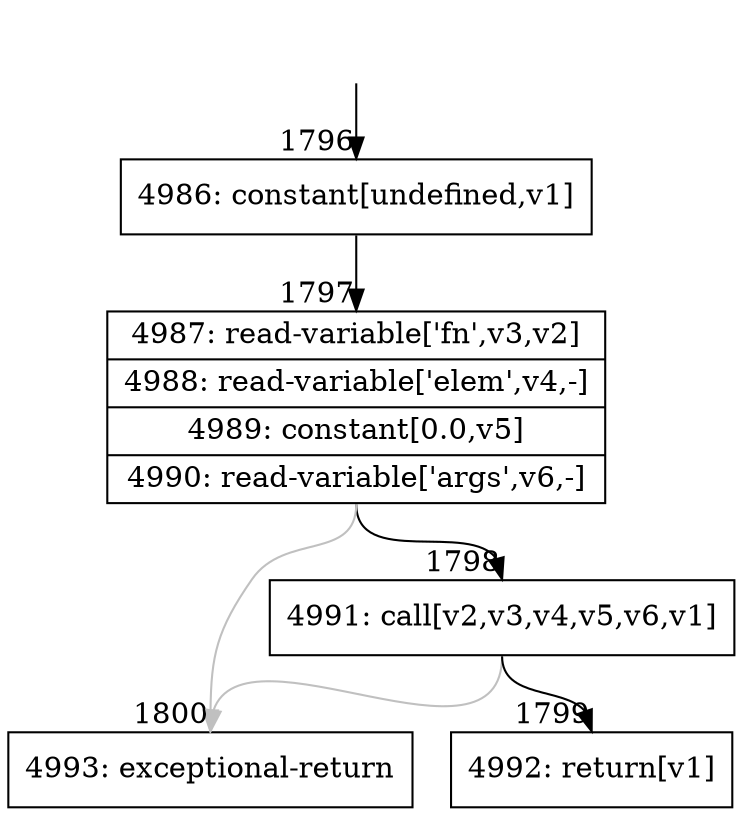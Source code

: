 digraph {
rankdir="TD"
BB_entry120[shape=none,label=""];
BB_entry120 -> BB1796 [tailport=s, headport=n, headlabel="    1796"]
BB1796 [shape=record label="{4986: constant[undefined,v1]}" ] 
BB1796 -> BB1797 [tailport=s, headport=n, headlabel="      1797"]
BB1797 [shape=record label="{4987: read-variable['fn',v3,v2]|4988: read-variable['elem',v4,-]|4989: constant[0.0,v5]|4990: read-variable['args',v6,-]}" ] 
BB1797 -> BB1798 [tailport=s, headport=n, headlabel="      1798"]
BB1797 -> BB1800 [tailport=s, headport=n, color=gray, headlabel="      1800"]
BB1798 [shape=record label="{4991: call[v2,v3,v4,v5,v6,v1]}" ] 
BB1798 -> BB1799 [tailport=s, headport=n, headlabel="      1799"]
BB1798 -> BB1800 [tailport=s, headport=n, color=gray]
BB1799 [shape=record label="{4992: return[v1]}" ] 
BB1800 [shape=record label="{4993: exceptional-return}" ] 
}
